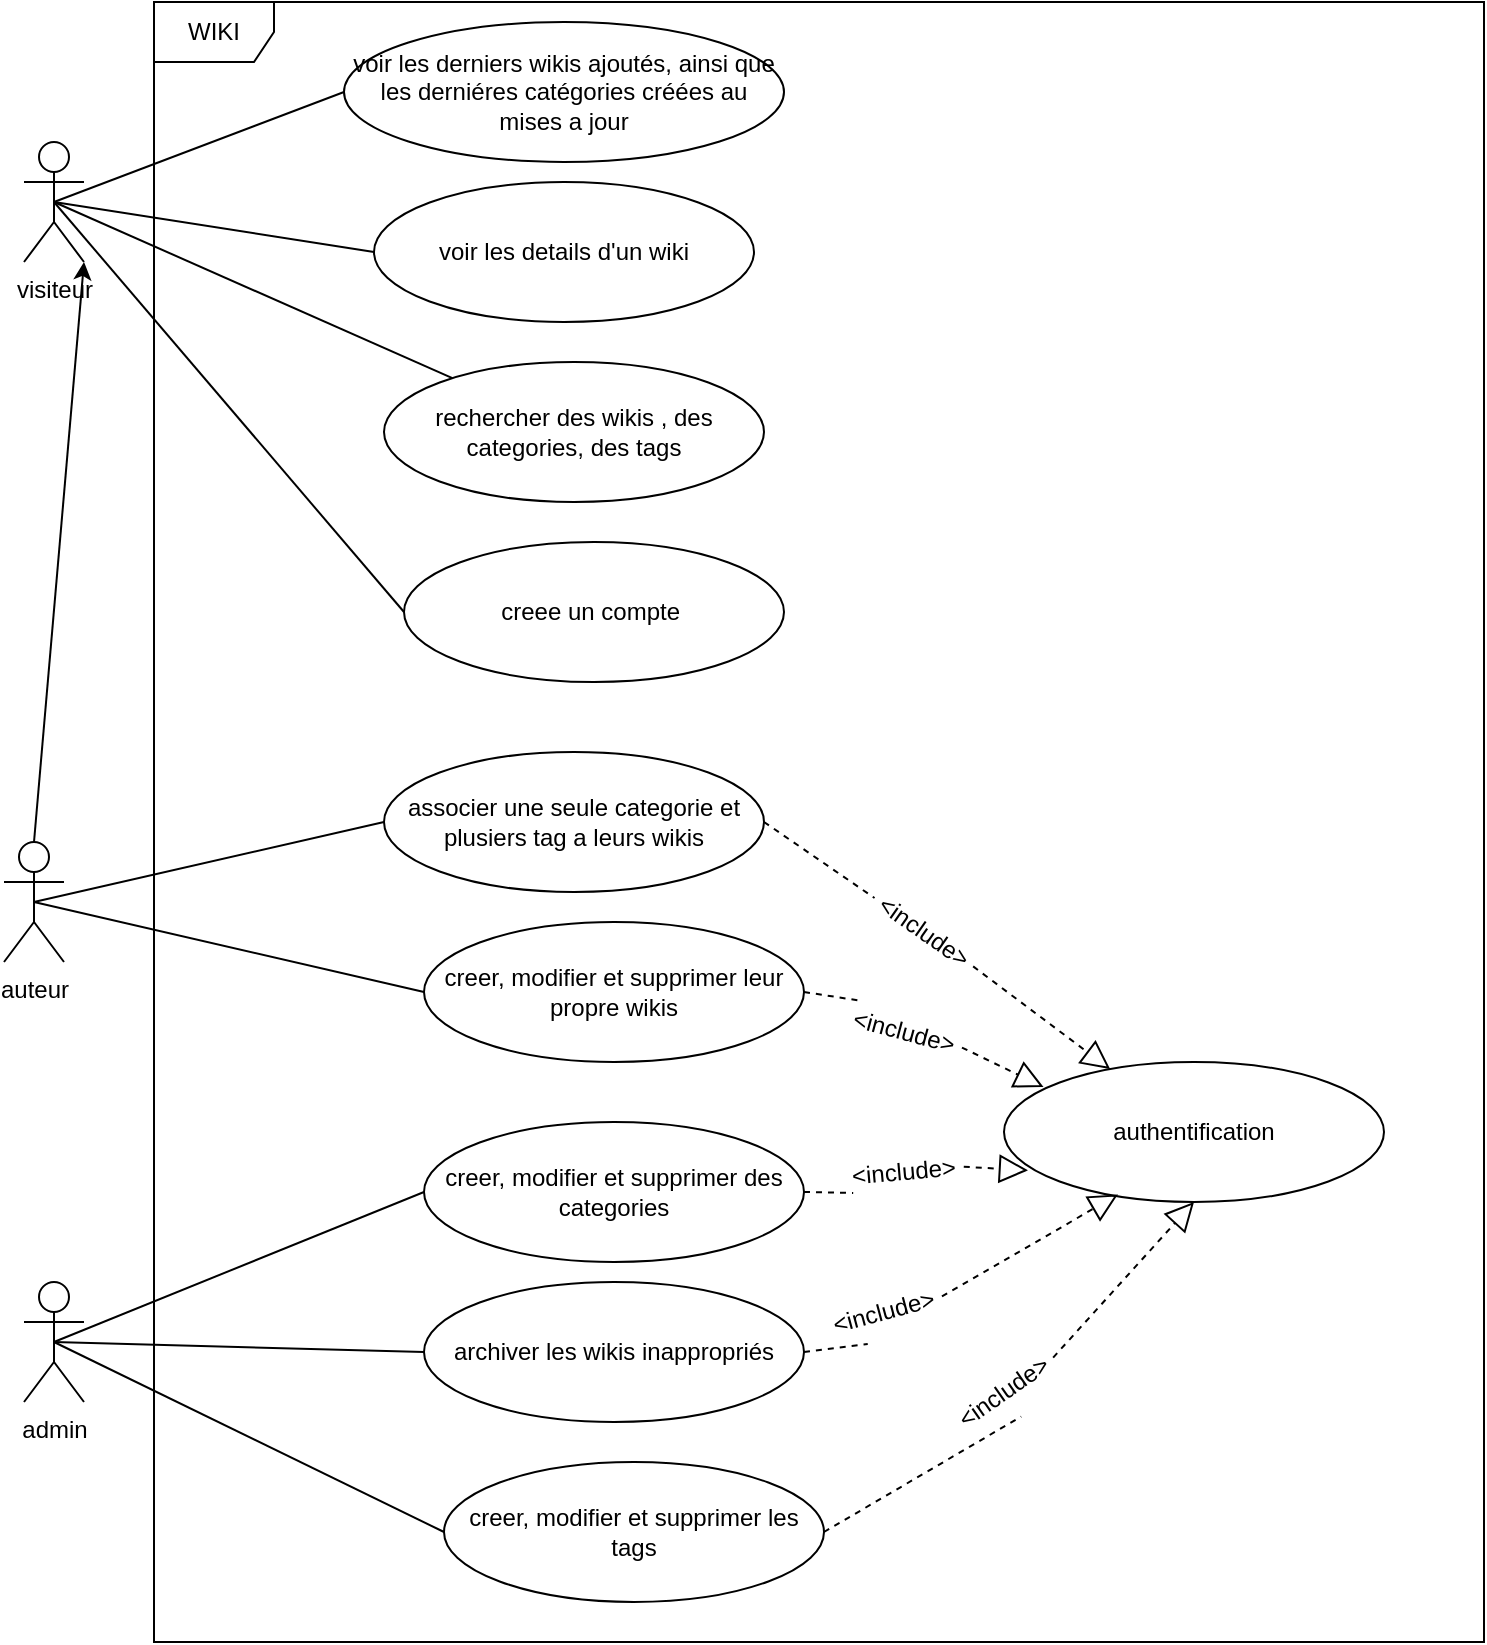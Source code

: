 <mxfile>
    <diagram id="90PpnR-5AJBD1PZd6F79" name="Page-1">
        <mxGraphModel dx="832" dy="423" grid="1" gridSize="10" guides="1" tooltips="1" connect="1" arrows="1" fold="1" page="1" pageScale="1" pageWidth="850" pageHeight="1100" math="0" shadow="0">
            <root>
                <mxCell id="0"/>
                <mxCell id="1" parent="0"/>
                <mxCell id="2" value="visiteur" style="shape=umlActor;verticalLabelPosition=bottom;verticalAlign=top;html=1;" parent="1" vertex="1">
                    <mxGeometry x="60" y="70" width="30" height="60" as="geometry"/>
                </mxCell>
                <mxCell id="3" value="auteur" style="shape=umlActor;verticalLabelPosition=bottom;verticalAlign=top;html=1;" parent="1" vertex="1">
                    <mxGeometry x="50" y="420" width="30" height="60" as="geometry"/>
                </mxCell>
                <mxCell id="6" value="admin" style="shape=umlActor;verticalLabelPosition=bottom;verticalAlign=top;html=1;" parent="1" vertex="1">
                    <mxGeometry x="60" y="640" width="30" height="60" as="geometry"/>
                </mxCell>
                <mxCell id="8" value="WIKI" style="shape=umlFrame;whiteSpace=wrap;html=1;" parent="1" vertex="1">
                    <mxGeometry x="125" width="665" height="820" as="geometry"/>
                </mxCell>
                <mxCell id="9" value="voir les derniers wikis ajoutés, ainsi que les derniéres catégories créées au mises a jour" style="ellipse;whiteSpace=wrap;html=1;" parent="1" vertex="1">
                    <mxGeometry x="220" y="10" width="220" height="70" as="geometry"/>
                </mxCell>
                <mxCell id="10" value="voir les details d'un wiki" style="ellipse;whiteSpace=wrap;html=1;" parent="1" vertex="1">
                    <mxGeometry x="235" y="90" width="190" height="70" as="geometry"/>
                </mxCell>
                <mxCell id="11" value="rechercher des wikis , des categories, des tags" style="ellipse;whiteSpace=wrap;html=1;" parent="1" vertex="1">
                    <mxGeometry x="240" y="180" width="190" height="70" as="geometry"/>
                </mxCell>
                <mxCell id="12" value="creee un compte&amp;nbsp;" style="ellipse;whiteSpace=wrap;html=1;" parent="1" vertex="1">
                    <mxGeometry x="250" y="270" width="190" height="70" as="geometry"/>
                </mxCell>
                <mxCell id="21" value="associer une seule categorie et plusiers tag a leurs wikis" style="ellipse;whiteSpace=wrap;html=1;" parent="1" vertex="1">
                    <mxGeometry x="240" y="375" width="190" height="70" as="geometry"/>
                </mxCell>
                <mxCell id="22" value="creer, modifier et supprimer leur propre wikis" style="ellipse;whiteSpace=wrap;html=1;" parent="1" vertex="1">
                    <mxGeometry x="260" y="460" width="190" height="70" as="geometry"/>
                </mxCell>
                <mxCell id="32" value="creer, modifier et supprimer des categories" style="ellipse;whiteSpace=wrap;html=1;" parent="1" vertex="1">
                    <mxGeometry x="260" y="560" width="190" height="70" as="geometry"/>
                </mxCell>
                <mxCell id="34" value="creer, modifier et supprimer les tags" style="ellipse;whiteSpace=wrap;html=1;" parent="1" vertex="1">
                    <mxGeometry x="270" y="730" width="190" height="70" as="geometry"/>
                </mxCell>
                <mxCell id="33" value="archiver les wikis inappropriés" style="ellipse;whiteSpace=wrap;html=1;" parent="1" vertex="1">
                    <mxGeometry x="260" y="640" width="190" height="70" as="geometry"/>
                </mxCell>
                <mxCell id="25" value="authentification" style="ellipse;whiteSpace=wrap;html=1;" parent="1" vertex="1">
                    <mxGeometry x="550" y="530" width="190" height="70" as="geometry"/>
                </mxCell>
                <mxCell id="14" value="" style="endArrow=none;html=1;exitX=0.5;exitY=0.5;exitDx=0;exitDy=0;exitPerimeter=0;entryX=0;entryY=0.5;entryDx=0;entryDy=0;" parent="1" source="2" target="9" edge="1">
                    <mxGeometry width="50" height="50" relative="1" as="geometry">
                        <mxPoint x="360" y="320" as="sourcePoint"/>
                        <mxPoint x="410" y="270" as="targetPoint"/>
                    </mxGeometry>
                </mxCell>
                <mxCell id="15" value="" style="endArrow=none;html=1;exitX=0.5;exitY=0.5;exitDx=0;exitDy=0;exitPerimeter=0;" parent="1" source="2" target="11" edge="1">
                    <mxGeometry width="50" height="50" relative="1" as="geometry">
                        <mxPoint x="85" y="110" as="sourcePoint"/>
                        <mxPoint x="230.0" y="55" as="targetPoint"/>
                    </mxGeometry>
                </mxCell>
                <mxCell id="17" value="" style="endArrow=none;html=1;exitX=0.5;exitY=0.5;exitDx=0;exitDy=0;exitPerimeter=0;entryX=0;entryY=0.5;entryDx=0;entryDy=0;" parent="1" source="2" target="12" edge="1">
                    <mxGeometry width="50" height="50" relative="1" as="geometry">
                        <mxPoint x="85" y="110" as="sourcePoint"/>
                        <mxPoint x="284.085" y="198.142" as="targetPoint"/>
                    </mxGeometry>
                </mxCell>
                <mxCell id="16" value="" style="endArrow=none;html=1;exitX=0.5;exitY=0.5;exitDx=0;exitDy=0;exitPerimeter=0;entryX=0;entryY=0.5;entryDx=0;entryDy=0;" parent="1" source="2" target="10" edge="1">
                    <mxGeometry width="50" height="50" relative="1" as="geometry">
                        <mxPoint x="95" y="120.0" as="sourcePoint"/>
                        <mxPoint x="240.0" y="65" as="targetPoint"/>
                    </mxGeometry>
                </mxCell>
                <mxCell id="19" value="" style="endArrow=classic;html=1;entryX=1;entryY=1;entryDx=0;entryDy=0;entryPerimeter=0;exitX=0.5;exitY=0;exitDx=0;exitDy=0;exitPerimeter=0;" parent="1" source="3" target="2" edge="1">
                    <mxGeometry width="50" height="50" relative="1" as="geometry">
                        <mxPoint x="180" y="320" as="sourcePoint"/>
                        <mxPoint x="230" y="270" as="targetPoint"/>
                    </mxGeometry>
                </mxCell>
                <mxCell id="23" value="" style="endArrow=none;html=1;exitX=0.5;exitY=0.5;exitDx=0;exitDy=0;exitPerimeter=0;entryX=0;entryY=0.5;entryDx=0;entryDy=0;" parent="1" source="3" target="21" edge="1">
                    <mxGeometry width="50" height="50" relative="1" as="geometry">
                        <mxPoint x="290" y="460" as="sourcePoint"/>
                        <mxPoint x="340" y="410" as="targetPoint"/>
                    </mxGeometry>
                </mxCell>
                <mxCell id="24" value="" style="endArrow=none;html=1;entryX=0;entryY=0.5;entryDx=0;entryDy=0;exitX=0.5;exitY=0.5;exitDx=0;exitDy=0;exitPerimeter=0;" parent="1" source="3" target="22" edge="1">
                    <mxGeometry width="50" height="50" relative="1" as="geometry">
                        <mxPoint x="90" y="460" as="sourcePoint"/>
                        <mxPoint x="250.0" y="420" as="targetPoint"/>
                    </mxGeometry>
                </mxCell>
                <mxCell id="35" value="" style="endArrow=none;html=1;entryX=0;entryY=0.5;entryDx=0;entryDy=0;exitX=0.5;exitY=0.5;exitDx=0;exitDy=0;exitPerimeter=0;" parent="1" source="6" target="33" edge="1">
                    <mxGeometry width="50" height="50" relative="1" as="geometry">
                        <mxPoint x="75" y="460" as="sourcePoint"/>
                        <mxPoint x="270.0" y="505" as="targetPoint"/>
                    </mxGeometry>
                </mxCell>
                <mxCell id="36" value="" style="endArrow=none;html=1;entryX=0;entryY=0.5;entryDx=0;entryDy=0;exitX=0.5;exitY=0.5;exitDx=0;exitDy=0;exitPerimeter=0;" parent="1" source="6" target="34" edge="1">
                    <mxGeometry width="50" height="50" relative="1" as="geometry">
                        <mxPoint x="85" y="470" as="sourcePoint"/>
                        <mxPoint x="280.0" y="515" as="targetPoint"/>
                    </mxGeometry>
                </mxCell>
                <mxCell id="37" value="" style="endArrow=none;html=1;entryX=0;entryY=0.5;entryDx=0;entryDy=0;exitX=0.5;exitY=0.5;exitDx=0;exitDy=0;exitPerimeter=0;" parent="1" source="6" target="32" edge="1">
                    <mxGeometry width="50" height="50" relative="1" as="geometry">
                        <mxPoint x="95" y="480" as="sourcePoint"/>
                        <mxPoint x="290.0" y="525" as="targetPoint"/>
                    </mxGeometry>
                </mxCell>
                <mxCell id="28" value="" style="endArrow=block;dashed=1;endFill=0;endSize=12;html=1;exitX=1;exitY=0.5;exitDx=0;exitDy=0;startArrow=none;" parent="1" source="29" target="25" edge="1">
                    <mxGeometry width="160" relative="1" as="geometry">
                        <mxPoint x="460" y="420" as="sourcePoint"/>
                        <mxPoint x="620" y="420" as="targetPoint"/>
                    </mxGeometry>
                </mxCell>
                <mxCell id="30" value="" style="endArrow=block;dashed=1;endFill=0;endSize=12;html=1;exitX=1;exitY=0.5;exitDx=0;exitDy=0;entryX=0.104;entryY=0.179;entryDx=0;entryDy=0;entryPerimeter=0;startArrow=none;" parent="1" source="31" target="25" edge="1">
                    <mxGeometry width="160" relative="1" as="geometry">
                        <mxPoint x="440.0" y="420" as="sourcePoint"/>
                        <mxPoint x="611.744" y="543.839" as="targetPoint"/>
                    </mxGeometry>
                </mxCell>
                <mxCell id="38" value="" style="endArrow=block;dashed=1;endFill=0;endSize=12;html=1;exitX=1;exitY=0.5;exitDx=0;exitDy=0;entryX=0.5;entryY=1;entryDx=0;entryDy=0;startArrow=none;" parent="1" source="45" target="25" edge="1">
                    <mxGeometry width="160" relative="1" as="geometry">
                        <mxPoint x="460.0" y="505" as="sourcePoint"/>
                        <mxPoint x="579.76" y="552.53" as="targetPoint"/>
                    </mxGeometry>
                </mxCell>
                <mxCell id="39" value="" style="endArrow=block;dashed=1;endFill=0;endSize=12;html=1;exitX=1;exitY=0.5;exitDx=0;exitDy=0;entryX=0.3;entryY=0.946;entryDx=0;entryDy=0;entryPerimeter=0;startArrow=none;" parent="1" source="44" target="25" edge="1">
                    <mxGeometry width="160" relative="1" as="geometry">
                        <mxPoint x="470.0" y="515" as="sourcePoint"/>
                        <mxPoint x="589.76" y="562.53" as="targetPoint"/>
                    </mxGeometry>
                </mxCell>
                <mxCell id="40" value="" style="endArrow=block;dashed=1;endFill=0;endSize=12;html=1;exitX=1;exitY=0.5;exitDx=0;exitDy=0;entryX=0.063;entryY=0.774;entryDx=0;entryDy=0;entryPerimeter=0;startArrow=none;" parent="1" source="43" target="25" edge="1">
                    <mxGeometry width="160" relative="1" as="geometry">
                        <mxPoint x="480.0" y="525" as="sourcePoint"/>
                        <mxPoint x="599.76" y="572.53" as="targetPoint"/>
                    </mxGeometry>
                </mxCell>
                <mxCell id="46" value="" style="endArrow=none;dashed=1;endFill=0;endSize=12;html=1;exitX=1;exitY=0.5;exitDx=0;exitDy=0;entryX=0.3;entryY=0.946;entryDx=0;entryDy=0;entryPerimeter=0;" parent="1" source="33" target="44" edge="1">
                    <mxGeometry width="160" relative="1" as="geometry">
                        <mxPoint x="450" y="675" as="sourcePoint"/>
                        <mxPoint x="607" y="596.22" as="targetPoint"/>
                    </mxGeometry>
                </mxCell>
                <mxCell id="44" value="&amp;lt;include&amp;gt;" style="text;html=1;strokeColor=none;fillColor=none;align=center;verticalAlign=middle;whiteSpace=wrap;rounded=0;rotation=-15;" parent="1" vertex="1">
                    <mxGeometry x="460" y="640" width="60" height="30" as="geometry"/>
                </mxCell>
                <mxCell id="48" value="" style="endArrow=none;dashed=1;endFill=0;endSize=12;html=1;exitX=1;exitY=0.5;exitDx=0;exitDy=0;entryX=0.063;entryY=0.774;entryDx=0;entryDy=0;entryPerimeter=0;" parent="1" source="32" target="43" edge="1">
                    <mxGeometry width="160" relative="1" as="geometry">
                        <mxPoint x="450" y="595" as="sourcePoint"/>
                        <mxPoint x="561.97" y="584.18" as="targetPoint"/>
                    </mxGeometry>
                </mxCell>
                <mxCell id="43" value="&amp;lt;include&amp;gt;" style="text;html=1;strokeColor=none;fillColor=none;align=center;verticalAlign=middle;whiteSpace=wrap;rounded=0;rotation=-5;" parent="1" vertex="1">
                    <mxGeometry x="470" y="570" width="60" height="30" as="geometry"/>
                </mxCell>
                <mxCell id="49" value="" style="endArrow=none;dashed=1;endFill=0;endSize=12;html=1;exitX=1;exitY=0.5;exitDx=0;exitDy=0;entryX=0.5;entryY=1;entryDx=0;entryDy=0;" parent="1" source="34" target="45" edge="1">
                    <mxGeometry width="160" relative="1" as="geometry">
                        <mxPoint x="460" y="765" as="sourcePoint"/>
                        <mxPoint x="645" y="600" as="targetPoint"/>
                    </mxGeometry>
                </mxCell>
                <mxCell id="45" value="&amp;lt;include&amp;gt;" style="text;html=1;strokeColor=none;fillColor=none;align=center;verticalAlign=middle;whiteSpace=wrap;rounded=0;rotation=-35;" parent="1" vertex="1">
                    <mxGeometry x="520" y="680" width="60" height="30" as="geometry"/>
                </mxCell>
                <mxCell id="50" value="" style="endArrow=none;dashed=1;endFill=0;endSize=12;html=1;exitX=1;exitY=0.5;exitDx=0;exitDy=0;entryX=0.104;entryY=0.179;entryDx=0;entryDy=0;entryPerimeter=0;" parent="1" source="22" target="31" edge="1">
                    <mxGeometry width="160" relative="1" as="geometry">
                        <mxPoint x="450" y="495" as="sourcePoint"/>
                        <mxPoint x="569.76" y="542.53" as="targetPoint"/>
                    </mxGeometry>
                </mxCell>
                <mxCell id="31" value="&amp;lt;include&amp;gt;" style="text;html=1;strokeColor=none;fillColor=none;align=center;verticalAlign=middle;whiteSpace=wrap;rounded=0;rotation=15;" parent="1" vertex="1">
                    <mxGeometry x="470" y="500" width="60" height="30" as="geometry"/>
                </mxCell>
                <mxCell id="51" value="" style="endArrow=none;dashed=1;endFill=0;endSize=12;html=1;exitX=1;exitY=0.5;exitDx=0;exitDy=0;" parent="1" source="21" target="29" edge="1">
                    <mxGeometry width="160" relative="1" as="geometry">
                        <mxPoint x="430" y="410.0" as="sourcePoint"/>
                        <mxPoint x="601.725" y="533.842" as="targetPoint"/>
                    </mxGeometry>
                </mxCell>
                <mxCell id="29" value="&amp;lt;include&amp;gt;" style="text;html=1;strokeColor=none;fillColor=none;align=center;verticalAlign=middle;whiteSpace=wrap;rounded=0;rotation=35;" parent="1" vertex="1">
                    <mxGeometry x="480" y="450" width="60" height="30" as="geometry"/>
                </mxCell>
            </root>
        </mxGraphModel>
    </diagram>
</mxfile>